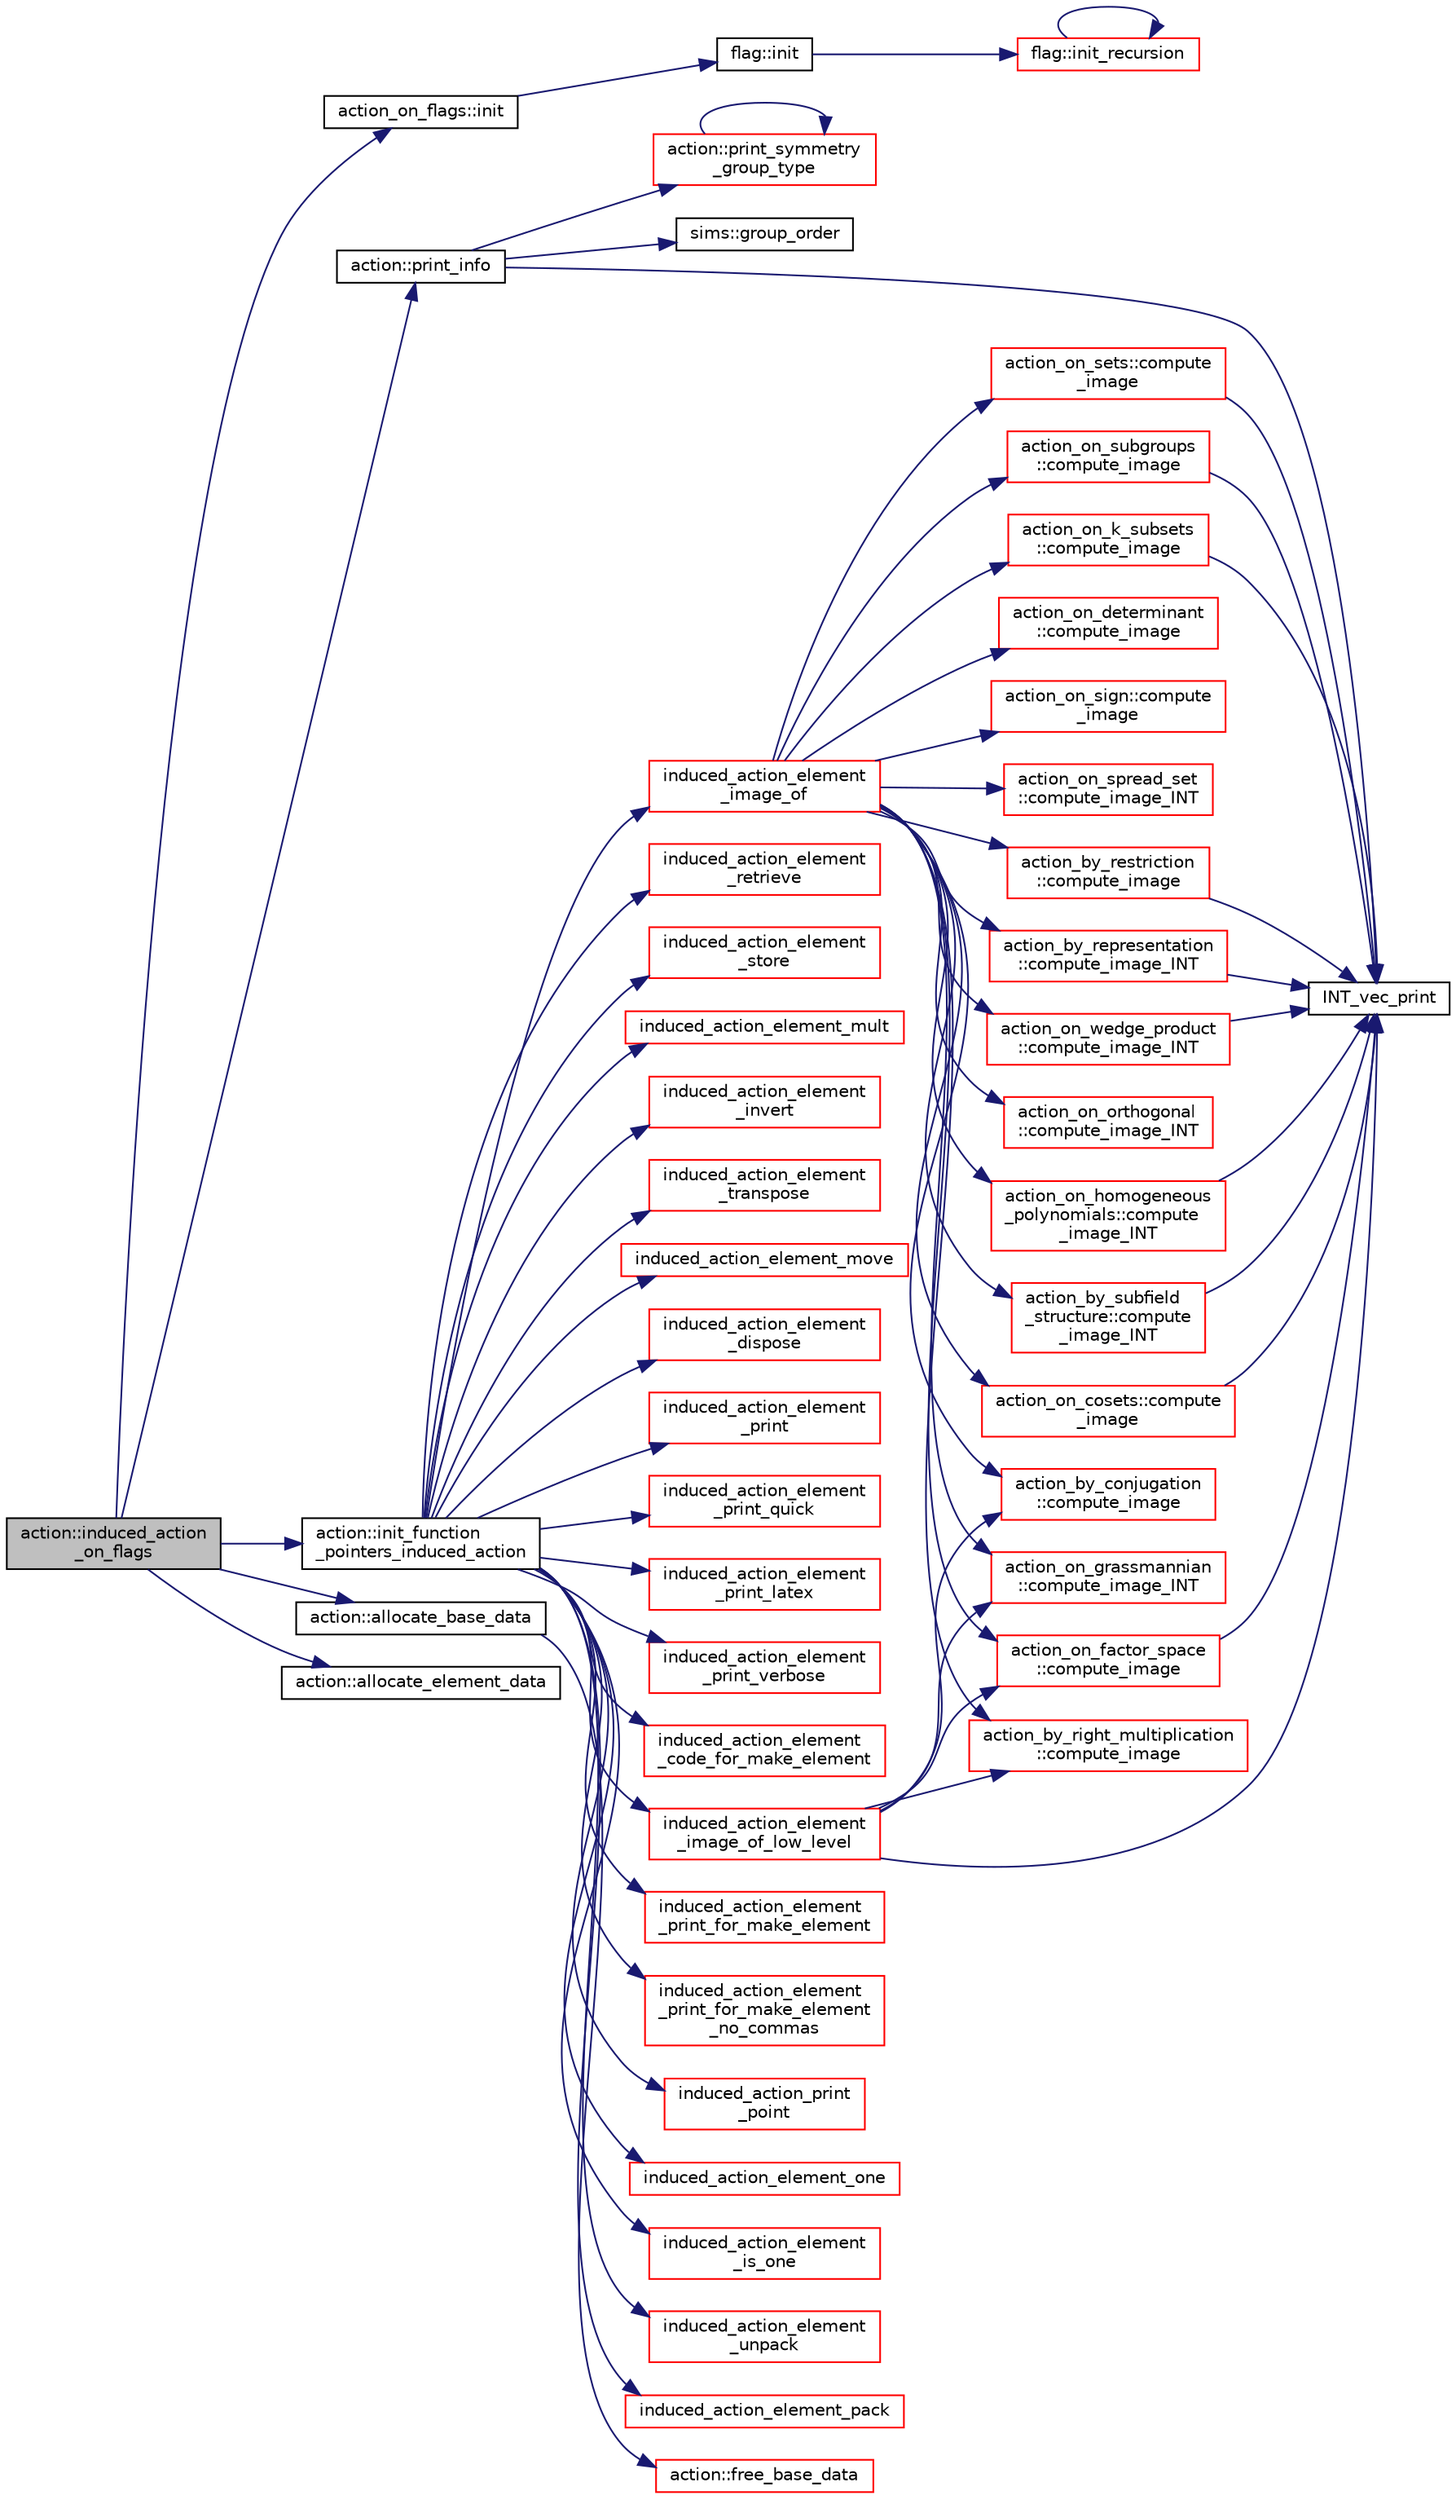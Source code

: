 digraph "action::induced_action_on_flags"
{
  edge [fontname="Helvetica",fontsize="10",labelfontname="Helvetica",labelfontsize="10"];
  node [fontname="Helvetica",fontsize="10",shape=record];
  rankdir="LR";
  Node18079 [label="action::induced_action\l_on_flags",height=0.2,width=0.4,color="black", fillcolor="grey75", style="filled", fontcolor="black"];
  Node18079 -> Node18080 [color="midnightblue",fontsize="10",style="solid",fontname="Helvetica"];
  Node18080 [label="action_on_flags::init",height=0.2,width=0.4,color="black", fillcolor="white", style="filled",URL="$dd/dc4/classaction__on__flags.html#aad56abe238e588bdc368c6396d3813dc"];
  Node18080 -> Node18081 [color="midnightblue",fontsize="10",style="solid",fontname="Helvetica"];
  Node18081 [label="flag::init",height=0.2,width=0.4,color="black", fillcolor="white", style="filled",URL="$d8/d06/classflag.html#a1a6bdc10c3a544607a7a3a6672e3c773"];
  Node18081 -> Node18082 [color="midnightblue",fontsize="10",style="solid",fontname="Helvetica"];
  Node18082 [label="flag::init_recursion",height=0.2,width=0.4,color="red", fillcolor="white", style="filled",URL="$d8/d06/classflag.html#a25c6b69bd5cc648bba8bea35a3f88369"];
  Node18082 -> Node18082 [color="midnightblue",fontsize="10",style="solid",fontname="Helvetica"];
  Node18079 -> Node18088 [color="midnightblue",fontsize="10",style="solid",fontname="Helvetica"];
  Node18088 [label="action::init_function\l_pointers_induced_action",height=0.2,width=0.4,color="black", fillcolor="white", style="filled",URL="$d2/d86/classaction.html#a3b9287d084b24f7a3b9532a7589c58de"];
  Node18088 -> Node18089 [color="midnightblue",fontsize="10",style="solid",fontname="Helvetica"];
  Node18089 [label="induced_action_element\l_image_of",height=0.2,width=0.4,color="red", fillcolor="white", style="filled",URL="$dc/dd4/group__actions_8h.html#a821850d6c3988dd122de0489cd36f0f0"];
  Node18089 -> Node18090 [color="midnightblue",fontsize="10",style="solid",fontname="Helvetica"];
  Node18090 [label="action_by_right_multiplication\l::compute_image",height=0.2,width=0.4,color="red", fillcolor="white", style="filled",URL="$d5/daa/classaction__by__right__multiplication.html#a5407ada4c7d5a1775144fbaadbb8be8e"];
  Node18089 -> Node18117 [color="midnightblue",fontsize="10",style="solid",fontname="Helvetica"];
  Node18117 [label="action_by_restriction\l::compute_image",height=0.2,width=0.4,color="red", fillcolor="white", style="filled",URL="$d1/d7e/classaction__by__restriction.html#a2d669c0f0b3905fb5effc983c9fbb0cc"];
  Node18117 -> Node18093 [color="midnightblue",fontsize="10",style="solid",fontname="Helvetica"];
  Node18093 [label="INT_vec_print",height=0.2,width=0.4,color="black", fillcolor="white", style="filled",URL="$df/dbf/sajeeb_8_c.html#a79a5901af0b47dd0d694109543c027fe"];
  Node18089 -> Node18119 [color="midnightblue",fontsize="10",style="solid",fontname="Helvetica"];
  Node18119 [label="action_by_conjugation\l::compute_image",height=0.2,width=0.4,color="red", fillcolor="white", style="filled",URL="$d3/dda/classaction__by__conjugation.html#acd62853354e392089a10381a4f7c5ac6"];
  Node18089 -> Node18120 [color="midnightblue",fontsize="10",style="solid",fontname="Helvetica"];
  Node18120 [label="action_by_representation\l::compute_image_INT",height=0.2,width=0.4,color="red", fillcolor="white", style="filled",URL="$d1/d9d/classaction__by__representation.html#a8c6b43be13f3fa61c51d3c5f2a3411d4"];
  Node18120 -> Node18093 [color="midnightblue",fontsize="10",style="solid",fontname="Helvetica"];
  Node18089 -> Node18133 [color="midnightblue",fontsize="10",style="solid",fontname="Helvetica"];
  Node18133 [label="action_on_determinant\l::compute_image",height=0.2,width=0.4,color="red", fillcolor="white", style="filled",URL="$d4/d32/classaction__on__determinant.html#afc50562cf0aa95e81eb0062749dc3940"];
  Node18089 -> Node18150 [color="midnightblue",fontsize="10",style="solid",fontname="Helvetica"];
  Node18150 [label="action_on_sign::compute\l_image",height=0.2,width=0.4,color="red", fillcolor="white", style="filled",URL="$da/d06/classaction__on__sign.html#a50a03ddd12e5619d59aee3de0fb5930e"];
  Node18089 -> Node18151 [color="midnightblue",fontsize="10",style="solid",fontname="Helvetica"];
  Node18151 [label="action_on_grassmannian\l::compute_image_INT",height=0.2,width=0.4,color="red", fillcolor="white", style="filled",URL="$d9/ddf/classaction__on__grassmannian.html#a5379b51e0c1a96eaa1e087a8228604ca"];
  Node18089 -> Node18165 [color="midnightblue",fontsize="10",style="solid",fontname="Helvetica"];
  Node18165 [label="action_on_spread_set\l::compute_image_INT",height=0.2,width=0.4,color="red", fillcolor="white", style="filled",URL="$d2/d7a/classaction__on__spread__set.html#a424ae719c98b5d99978e60f8f2d65437"];
  Node18089 -> Node18195 [color="midnightblue",fontsize="10",style="solid",fontname="Helvetica"];
  Node18195 [label="action_on_orthogonal\l::compute_image_INT",height=0.2,width=0.4,color="red", fillcolor="white", style="filled",URL="$dc/d87/classaction__on__orthogonal.html#a53cee5a150163f7614151b9cd1fc06f3"];
  Node18089 -> Node18379 [color="midnightblue",fontsize="10",style="solid",fontname="Helvetica"];
  Node18379 [label="action_on_wedge_product\l::compute_image_INT",height=0.2,width=0.4,color="red", fillcolor="white", style="filled",URL="$d0/deb/classaction__on__wedge__product.html#a54b13528f0219a5c1a87386725cc9548"];
  Node18379 -> Node18093 [color="midnightblue",fontsize="10",style="solid",fontname="Helvetica"];
  Node18089 -> Node18383 [color="midnightblue",fontsize="10",style="solid",fontname="Helvetica"];
  Node18383 [label="action_on_homogeneous\l_polynomials::compute\l_image_INT",height=0.2,width=0.4,color="red", fillcolor="white", style="filled",URL="$d5/dd4/classaction__on__homogeneous__polynomials.html#a84c216eed330590e9ede771b560869ac"];
  Node18383 -> Node18093 [color="midnightblue",fontsize="10",style="solid",fontname="Helvetica"];
  Node18089 -> Node18424 [color="midnightblue",fontsize="10",style="solid",fontname="Helvetica"];
  Node18424 [label="action_by_subfield\l_structure::compute\l_image_INT",height=0.2,width=0.4,color="red", fillcolor="white", style="filled",URL="$dd/d67/classaction__by__subfield__structure.html#a63b664e5bd11f8ab01329da6916ee1e9"];
  Node18424 -> Node18093 [color="midnightblue",fontsize="10",style="solid",fontname="Helvetica"];
  Node18089 -> Node18426 [color="midnightblue",fontsize="10",style="solid",fontname="Helvetica"];
  Node18426 [label="action_on_cosets::compute\l_image",height=0.2,width=0.4,color="red", fillcolor="white", style="filled",URL="$d3/d72/classaction__on__cosets.html#a6c64ec61d7a0443041ca04ec17791dbd"];
  Node18426 -> Node18093 [color="midnightblue",fontsize="10",style="solid",fontname="Helvetica"];
  Node18089 -> Node18429 [color="midnightblue",fontsize="10",style="solid",fontname="Helvetica"];
  Node18429 [label="action_on_factor_space\l::compute_image",height=0.2,width=0.4,color="red", fillcolor="white", style="filled",URL="$d5/d25/classaction__on__factor__space.html#a217d66e7c82945006dbe143ad9c681b2"];
  Node18429 -> Node18093 [color="midnightblue",fontsize="10",style="solid",fontname="Helvetica"];
  Node18089 -> Node18435 [color="midnightblue",fontsize="10",style="solid",fontname="Helvetica"];
  Node18435 [label="action_on_sets::compute\l_image",height=0.2,width=0.4,color="red", fillcolor="white", style="filled",URL="$da/d37/classaction__on__sets.html#a4e97b6c049755220ec5a2ef12397da01"];
  Node18435 -> Node18093 [color="midnightblue",fontsize="10",style="solid",fontname="Helvetica"];
  Node18089 -> Node18440 [color="midnightblue",fontsize="10",style="solid",fontname="Helvetica"];
  Node18440 [label="action_on_subgroups\l::compute_image",height=0.2,width=0.4,color="red", fillcolor="white", style="filled",URL="$d6/da4/classaction__on__subgroups.html#a8d225ed63ea7287aecc5171cb2a49092"];
  Node18440 -> Node18093 [color="midnightblue",fontsize="10",style="solid",fontname="Helvetica"];
  Node18089 -> Node18462 [color="midnightblue",fontsize="10",style="solid",fontname="Helvetica"];
  Node18462 [label="action_on_k_subsets\l::compute_image",height=0.2,width=0.4,color="red", fillcolor="white", style="filled",URL="$d3/d04/classaction__on__k__subsets.html#ac29797ac5bdc7845956370d76d4839b7"];
  Node18462 -> Node18093 [color="midnightblue",fontsize="10",style="solid",fontname="Helvetica"];
  Node18088 -> Node18494 [color="midnightblue",fontsize="10",style="solid",fontname="Helvetica"];
  Node18494 [label="induced_action_element\l_image_of_low_level",height=0.2,width=0.4,color="red", fillcolor="white", style="filled",URL="$dc/dd4/group__actions_8h.html#aa4bc5f68829829d9a41223c260c658c5"];
  Node18494 -> Node18093 [color="midnightblue",fontsize="10",style="solid",fontname="Helvetica"];
  Node18494 -> Node18090 [color="midnightblue",fontsize="10",style="solid",fontname="Helvetica"];
  Node18494 -> Node18119 [color="midnightblue",fontsize="10",style="solid",fontname="Helvetica"];
  Node18494 -> Node18151 [color="midnightblue",fontsize="10",style="solid",fontname="Helvetica"];
  Node18494 -> Node18429 [color="midnightblue",fontsize="10",style="solid",fontname="Helvetica"];
  Node18088 -> Node18496 [color="midnightblue",fontsize="10",style="solid",fontname="Helvetica"];
  Node18496 [label="induced_action_element_one",height=0.2,width=0.4,color="red", fillcolor="white", style="filled",URL="$dc/dd4/group__actions_8h.html#a11ad8abff8304e30e16403a1975a8aab"];
  Node18088 -> Node18498 [color="midnightblue",fontsize="10",style="solid",fontname="Helvetica"];
  Node18498 [label="induced_action_element\l_is_one",height=0.2,width=0.4,color="red", fillcolor="white", style="filled",URL="$dc/dd4/group__actions_8h.html#aadb6a2b56e25c82dd455de09bb4bda82"];
  Node18088 -> Node18502 [color="midnightblue",fontsize="10",style="solid",fontname="Helvetica"];
  Node18502 [label="induced_action_element\l_unpack",height=0.2,width=0.4,color="red", fillcolor="white", style="filled",URL="$dc/dd4/group__actions_8h.html#a99c6ddc3d11eeccddf87ca23badd1890"];
  Node18088 -> Node18505 [color="midnightblue",fontsize="10",style="solid",fontname="Helvetica"];
  Node18505 [label="induced_action_element_pack",height=0.2,width=0.4,color="red", fillcolor="white", style="filled",URL="$dc/dd4/group__actions_8h.html#aa80cbe650affcff950137367a431715f"];
  Node18088 -> Node18508 [color="midnightblue",fontsize="10",style="solid",fontname="Helvetica"];
  Node18508 [label="induced_action_element\l_retrieve",height=0.2,width=0.4,color="red", fillcolor="white", style="filled",URL="$dc/dd4/group__actions_8h.html#a9e51f4ab67af75d0a12a3eb7f211a5b4"];
  Node18088 -> Node18514 [color="midnightblue",fontsize="10",style="solid",fontname="Helvetica"];
  Node18514 [label="induced_action_element\l_store",height=0.2,width=0.4,color="red", fillcolor="white", style="filled",URL="$dc/dd4/group__actions_8h.html#a23d42fb239ba7e886b1fb9fc96f1a3be"];
  Node18088 -> Node18521 [color="midnightblue",fontsize="10",style="solid",fontname="Helvetica"];
  Node18521 [label="induced_action_element_mult",height=0.2,width=0.4,color="red", fillcolor="white", style="filled",URL="$dc/dd4/group__actions_8h.html#a7b00701d128922145960b4c15307113c"];
  Node18088 -> Node18523 [color="midnightblue",fontsize="10",style="solid",fontname="Helvetica"];
  Node18523 [label="induced_action_element\l_invert",height=0.2,width=0.4,color="red", fillcolor="white", style="filled",URL="$dc/dd4/group__actions_8h.html#a9b7e3c76b30897cb2b62a974e063ce12"];
  Node18088 -> Node18525 [color="midnightblue",fontsize="10",style="solid",fontname="Helvetica"];
  Node18525 [label="induced_action_element\l_transpose",height=0.2,width=0.4,color="red", fillcolor="white", style="filled",URL="$dc/dd4/group__actions_8h.html#ad1379970ade84fe3a44f26f5ec500db4"];
  Node18088 -> Node18528 [color="midnightblue",fontsize="10",style="solid",fontname="Helvetica"];
  Node18528 [label="induced_action_element_move",height=0.2,width=0.4,color="red", fillcolor="white", style="filled",URL="$dc/dd4/group__actions_8h.html#a7b319593ee737d9c1ab5bc6223377541"];
  Node18088 -> Node18530 [color="midnightblue",fontsize="10",style="solid",fontname="Helvetica"];
  Node18530 [label="induced_action_element\l_dispose",height=0.2,width=0.4,color="red", fillcolor="white", style="filled",URL="$dc/dd4/group__actions_8h.html#a5bf4e1daf5b0e799af9e065ab8046f99"];
  Node18088 -> Node18532 [color="midnightblue",fontsize="10",style="solid",fontname="Helvetica"];
  Node18532 [label="induced_action_element\l_print",height=0.2,width=0.4,color="red", fillcolor="white", style="filled",URL="$dc/dd4/group__actions_8h.html#a670952bd230bf34b82f276deab684d23"];
  Node18088 -> Node18536 [color="midnightblue",fontsize="10",style="solid",fontname="Helvetica"];
  Node18536 [label="induced_action_element\l_print_quick",height=0.2,width=0.4,color="red", fillcolor="white", style="filled",URL="$dc/dd4/group__actions_8h.html#a91760d711eca781aa4dbee22a5fc0168"];
  Node18088 -> Node18537 [color="midnightblue",fontsize="10",style="solid",fontname="Helvetica"];
  Node18537 [label="induced_action_element\l_print_latex",height=0.2,width=0.4,color="red", fillcolor="white", style="filled",URL="$dc/dd4/group__actions_8h.html#a962508fbbbac127426c42fe5d0f147ab"];
  Node18088 -> Node18540 [color="midnightblue",fontsize="10",style="solid",fontname="Helvetica"];
  Node18540 [label="induced_action_element\l_print_verbose",height=0.2,width=0.4,color="red", fillcolor="white", style="filled",URL="$dc/dd4/group__actions_8h.html#a647a452eeefdaed4834375175fec37fc"];
  Node18088 -> Node18542 [color="midnightblue",fontsize="10",style="solid",fontname="Helvetica"];
  Node18542 [label="induced_action_element\l_code_for_make_element",height=0.2,width=0.4,color="red", fillcolor="white", style="filled",URL="$dc/dd4/group__actions_8h.html#af1c12dd980d376e72daaf9a383cebfdc"];
  Node18088 -> Node18544 [color="midnightblue",fontsize="10",style="solid",fontname="Helvetica"];
  Node18544 [label="induced_action_element\l_print_for_make_element",height=0.2,width=0.4,color="red", fillcolor="white", style="filled",URL="$dc/dd4/group__actions_8h.html#ad7e7ef951b164a7084837401e3dbc400"];
  Node18088 -> Node18546 [color="midnightblue",fontsize="10",style="solid",fontname="Helvetica"];
  Node18546 [label="induced_action_element\l_print_for_make_element\l_no_commas",height=0.2,width=0.4,color="red", fillcolor="white", style="filled",URL="$dc/dd4/group__actions_8h.html#ae151544128a85b12466172340404b955"];
  Node18088 -> Node18548 [color="midnightblue",fontsize="10",style="solid",fontname="Helvetica"];
  Node18548 [label="induced_action_print\l_point",height=0.2,width=0.4,color="red", fillcolor="white", style="filled",URL="$dc/dd4/group__actions_8h.html#af15373c64f9e8d33dd3c448d98cc2382"];
  Node18079 -> Node18550 [color="midnightblue",fontsize="10",style="solid",fontname="Helvetica"];
  Node18550 [label="action::allocate_base_data",height=0.2,width=0.4,color="black", fillcolor="white", style="filled",URL="$d2/d86/classaction.html#a345fa8dfbb60c8a100ab4dd80a966b1b"];
  Node18550 -> Node18551 [color="midnightblue",fontsize="10",style="solid",fontname="Helvetica"];
  Node18551 [label="action::free_base_data",height=0.2,width=0.4,color="red", fillcolor="white", style="filled",URL="$d2/d86/classaction.html#a27aa9e5940cc8e08da6727927d0798a8"];
  Node18079 -> Node18553 [color="midnightblue",fontsize="10",style="solid",fontname="Helvetica"];
  Node18553 [label="action::allocate_element_data",height=0.2,width=0.4,color="black", fillcolor="white", style="filled",URL="$d2/d86/classaction.html#adc5f98db8315bfd17fcd2fbb437d8f60"];
  Node18079 -> Node18554 [color="midnightblue",fontsize="10",style="solid",fontname="Helvetica"];
  Node18554 [label="action::print_info",height=0.2,width=0.4,color="black", fillcolor="white", style="filled",URL="$d2/d86/classaction.html#a6f89e493e5c5a32e5c3b8963d438ce86"];
  Node18554 -> Node18193 [color="midnightblue",fontsize="10",style="solid",fontname="Helvetica"];
  Node18193 [label="action::print_symmetry\l_group_type",height=0.2,width=0.4,color="red", fillcolor="white", style="filled",URL="$d2/d86/classaction.html#aed811766c7e64fe2c853df8b0b67aa6e"];
  Node18193 -> Node18193 [color="midnightblue",fontsize="10",style="solid",fontname="Helvetica"];
  Node18554 -> Node18093 [color="midnightblue",fontsize="10",style="solid",fontname="Helvetica"];
  Node18554 -> Node18555 [color="midnightblue",fontsize="10",style="solid",fontname="Helvetica"];
  Node18555 [label="sims::group_order",height=0.2,width=0.4,color="black", fillcolor="white", style="filled",URL="$d9/df3/classsims.html#aa442445175656570fa35febbe790efad"];
}
